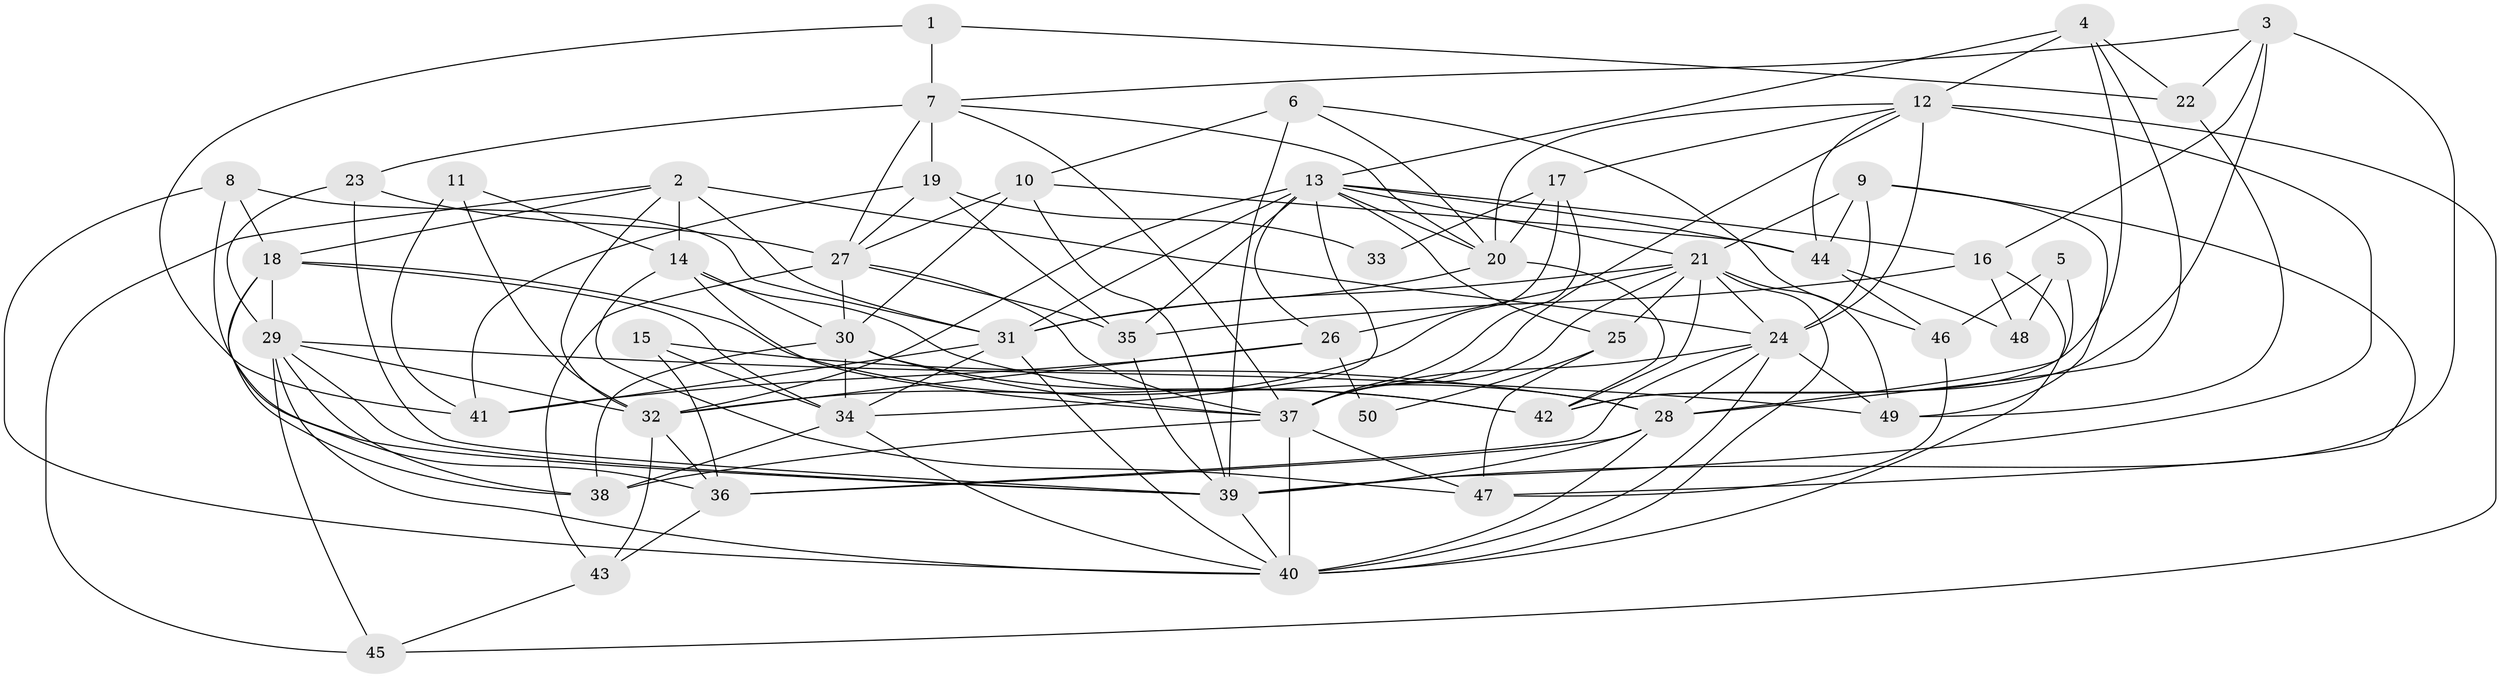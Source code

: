 // original degree distribution, {3: 0.2903225806451613, 5: 0.18548387096774194, 2: 0.0967741935483871, 4: 0.3064516129032258, 6: 0.08870967741935484, 7: 0.016129032258064516, 8: 0.008064516129032258, 9: 0.008064516129032258}
// Generated by graph-tools (version 1.1) at 2025/37/03/04/25 23:37:13]
// undirected, 50 vertices, 145 edges
graph export_dot {
  node [color=gray90,style=filled];
  1;
  2;
  3;
  4;
  5;
  6;
  7;
  8;
  9;
  10;
  11;
  12;
  13;
  14;
  15;
  16;
  17;
  18;
  19;
  20;
  21;
  22;
  23;
  24;
  25;
  26;
  27;
  28;
  29;
  30;
  31;
  32;
  33;
  34;
  35;
  36;
  37;
  38;
  39;
  40;
  41;
  42;
  43;
  44;
  45;
  46;
  47;
  48;
  49;
  50;
  1 -- 7 [weight=1.0];
  1 -- 22 [weight=1.0];
  1 -- 41 [weight=1.0];
  2 -- 14 [weight=1.0];
  2 -- 18 [weight=1.0];
  2 -- 24 [weight=2.0];
  2 -- 31 [weight=1.0];
  2 -- 32 [weight=1.0];
  2 -- 45 [weight=1.0];
  3 -- 7 [weight=1.0];
  3 -- 16 [weight=1.0];
  3 -- 22 [weight=1.0];
  3 -- 39 [weight=1.0];
  3 -- 42 [weight=2.0];
  4 -- 12 [weight=1.0];
  4 -- 13 [weight=1.0];
  4 -- 22 [weight=1.0];
  4 -- 28 [weight=1.0];
  4 -- 42 [weight=1.0];
  5 -- 28 [weight=1.0];
  5 -- 46 [weight=1.0];
  5 -- 48 [weight=1.0];
  6 -- 10 [weight=1.0];
  6 -- 20 [weight=1.0];
  6 -- 39 [weight=2.0];
  6 -- 46 [weight=2.0];
  7 -- 19 [weight=1.0];
  7 -- 20 [weight=1.0];
  7 -- 23 [weight=1.0];
  7 -- 27 [weight=2.0];
  7 -- 37 [weight=1.0];
  8 -- 18 [weight=1.0];
  8 -- 31 [weight=1.0];
  8 -- 39 [weight=1.0];
  8 -- 40 [weight=1.0];
  9 -- 21 [weight=2.0];
  9 -- 24 [weight=1.0];
  9 -- 44 [weight=1.0];
  9 -- 47 [weight=1.0];
  9 -- 49 [weight=1.0];
  10 -- 27 [weight=1.0];
  10 -- 30 [weight=2.0];
  10 -- 39 [weight=1.0];
  10 -- 44 [weight=1.0];
  11 -- 14 [weight=1.0];
  11 -- 32 [weight=1.0];
  11 -- 41 [weight=1.0];
  12 -- 17 [weight=1.0];
  12 -- 20 [weight=1.0];
  12 -- 24 [weight=2.0];
  12 -- 37 [weight=1.0];
  12 -- 39 [weight=1.0];
  12 -- 44 [weight=1.0];
  12 -- 45 [weight=1.0];
  13 -- 16 [weight=1.0];
  13 -- 20 [weight=1.0];
  13 -- 21 [weight=1.0];
  13 -- 25 [weight=1.0];
  13 -- 26 [weight=2.0];
  13 -- 31 [weight=1.0];
  13 -- 32 [weight=1.0];
  13 -- 34 [weight=1.0];
  13 -- 35 [weight=2.0];
  13 -- 44 [weight=2.0];
  14 -- 28 [weight=1.0];
  14 -- 30 [weight=1.0];
  14 -- 37 [weight=1.0];
  14 -- 47 [weight=1.0];
  15 -- 28 [weight=1.0];
  15 -- 34 [weight=1.0];
  15 -- 36 [weight=1.0];
  16 -- 35 [weight=1.0];
  16 -- 40 [weight=2.0];
  16 -- 48 [weight=1.0];
  17 -- 20 [weight=1.0];
  17 -- 32 [weight=1.0];
  17 -- 33 [weight=1.0];
  17 -- 37 [weight=1.0];
  18 -- 29 [weight=1.0];
  18 -- 34 [weight=1.0];
  18 -- 36 [weight=2.0];
  18 -- 38 [weight=1.0];
  18 -- 42 [weight=2.0];
  19 -- 27 [weight=1.0];
  19 -- 33 [weight=1.0];
  19 -- 35 [weight=1.0];
  19 -- 41 [weight=1.0];
  20 -- 31 [weight=2.0];
  20 -- 42 [weight=1.0];
  21 -- 24 [weight=1.0];
  21 -- 25 [weight=1.0];
  21 -- 26 [weight=1.0];
  21 -- 31 [weight=1.0];
  21 -- 37 [weight=1.0];
  21 -- 40 [weight=1.0];
  21 -- 42 [weight=1.0];
  21 -- 49 [weight=1.0];
  22 -- 49 [weight=1.0];
  23 -- 27 [weight=1.0];
  23 -- 29 [weight=1.0];
  23 -- 39 [weight=1.0];
  24 -- 28 [weight=1.0];
  24 -- 36 [weight=1.0];
  24 -- 37 [weight=2.0];
  24 -- 40 [weight=1.0];
  24 -- 49 [weight=1.0];
  25 -- 47 [weight=1.0];
  25 -- 50 [weight=1.0];
  26 -- 32 [weight=2.0];
  26 -- 41 [weight=2.0];
  26 -- 50 [weight=2.0];
  27 -- 30 [weight=1.0];
  27 -- 35 [weight=1.0];
  27 -- 37 [weight=1.0];
  27 -- 43 [weight=1.0];
  28 -- 36 [weight=1.0];
  28 -- 39 [weight=1.0];
  28 -- 40 [weight=1.0];
  29 -- 32 [weight=1.0];
  29 -- 38 [weight=1.0];
  29 -- 39 [weight=1.0];
  29 -- 40 [weight=1.0];
  29 -- 45 [weight=1.0];
  29 -- 49 [weight=1.0];
  30 -- 34 [weight=1.0];
  30 -- 37 [weight=1.0];
  30 -- 38 [weight=1.0];
  30 -- 42 [weight=2.0];
  31 -- 34 [weight=1.0];
  31 -- 40 [weight=1.0];
  31 -- 41 [weight=2.0];
  32 -- 36 [weight=1.0];
  32 -- 43 [weight=1.0];
  34 -- 38 [weight=1.0];
  34 -- 40 [weight=1.0];
  35 -- 39 [weight=1.0];
  36 -- 43 [weight=1.0];
  37 -- 38 [weight=2.0];
  37 -- 40 [weight=1.0];
  37 -- 47 [weight=1.0];
  39 -- 40 [weight=1.0];
  43 -- 45 [weight=1.0];
  44 -- 46 [weight=1.0];
  44 -- 48 [weight=1.0];
  46 -- 47 [weight=1.0];
}
